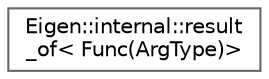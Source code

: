 digraph "类继承关系图"
{
 // LATEX_PDF_SIZE
  bgcolor="transparent";
  edge [fontname=Helvetica,fontsize=10,labelfontname=Helvetica,labelfontsize=10];
  node [fontname=Helvetica,fontsize=10,shape=box,height=0.2,width=0.4];
  rankdir="LR";
  Node0 [id="Node000000",label="Eigen::internal::result\l_of\< Func(ArgType)\>",height=0.2,width=0.4,color="grey40", fillcolor="white", style="filled",URL="$struct_eigen_1_1internal_1_1result__of_3_01_func_07_arg_type_08_4.html",tooltip=" "];
}

